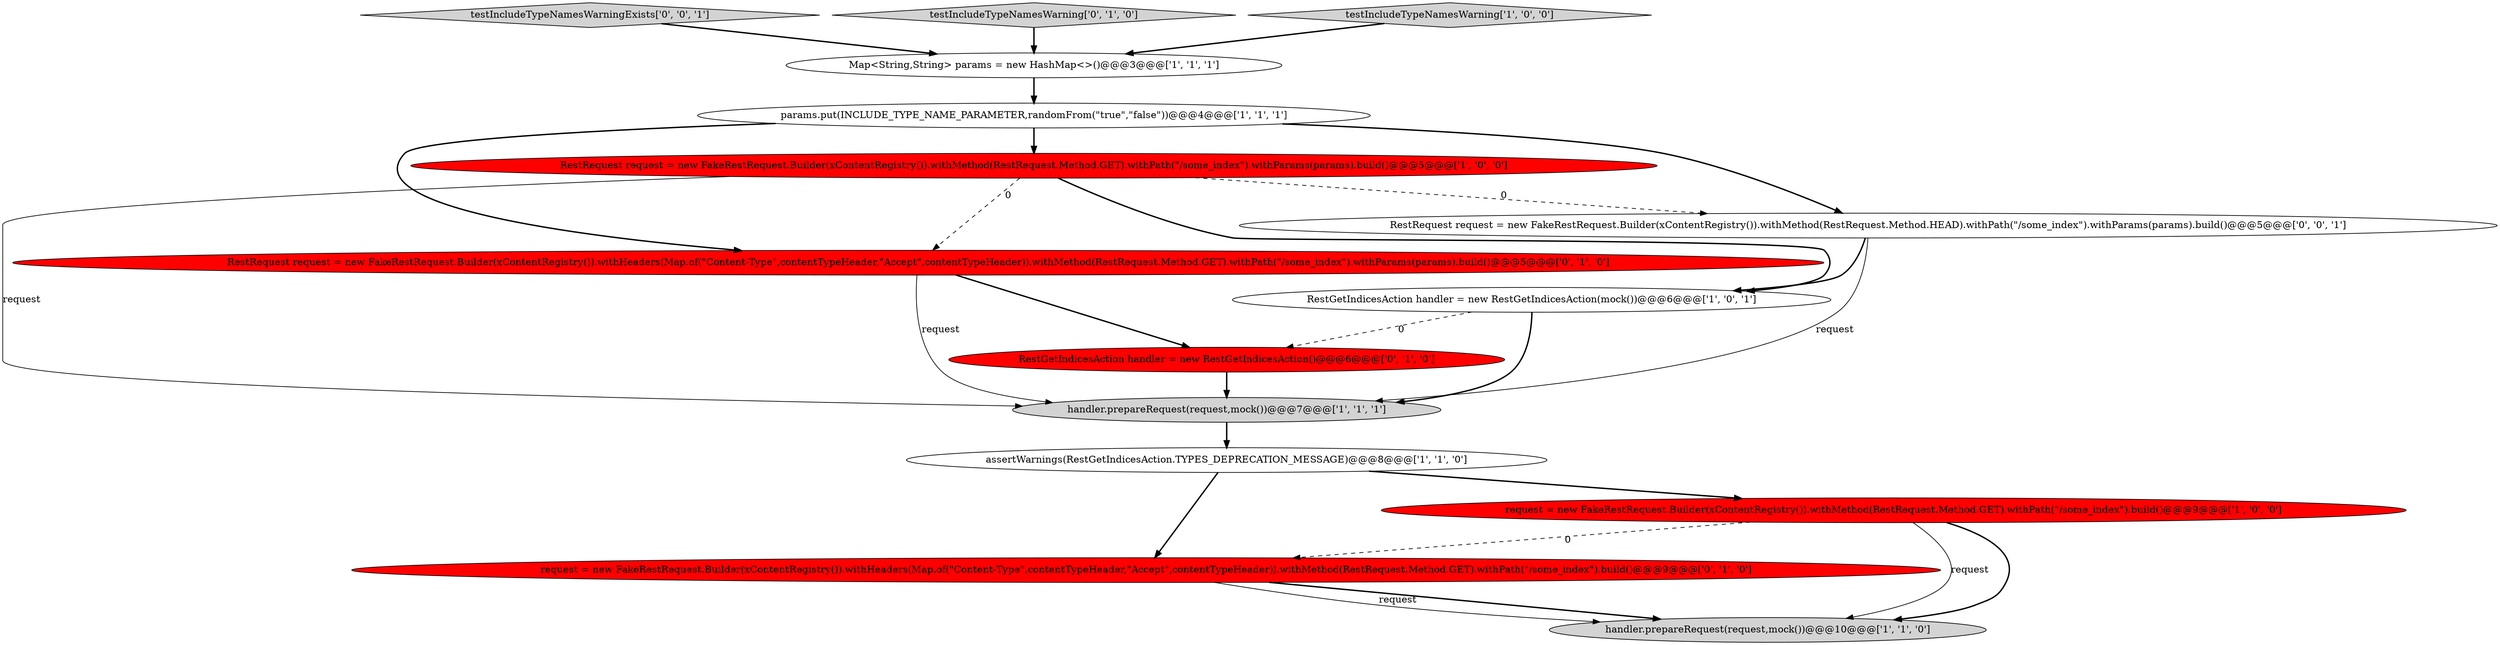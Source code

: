digraph {
6 [style = filled, label = "Map<String,String> params = new HashMap<>()@@@3@@@['1', '1', '1']", fillcolor = white, shape = ellipse image = "AAA0AAABBB1BBB"];
3 [style = filled, label = "handler.prepareRequest(request,mock())@@@10@@@['1', '1', '0']", fillcolor = lightgray, shape = ellipse image = "AAA0AAABBB1BBB"];
11 [style = filled, label = "request = new FakeRestRequest.Builder(xContentRegistry()).withHeaders(Map.of(\"Content-Type\",contentTypeHeader,\"Accept\",contentTypeHeader)).withMethod(RestRequest.Method.GET).withPath(\"/some_index\").build()@@@9@@@['0', '1', '0']", fillcolor = red, shape = ellipse image = "AAA1AAABBB2BBB"];
5 [style = filled, label = "params.put(INCLUDE_TYPE_NAME_PARAMETER,randomFrom(\"true\",\"false\"))@@@4@@@['1', '1', '1']", fillcolor = white, shape = ellipse image = "AAA0AAABBB1BBB"];
4 [style = filled, label = "handler.prepareRequest(request,mock())@@@7@@@['1', '1', '1']", fillcolor = lightgray, shape = ellipse image = "AAA0AAABBB1BBB"];
14 [style = filled, label = "testIncludeTypeNamesWarningExists['0', '0', '1']", fillcolor = lightgray, shape = diamond image = "AAA0AAABBB3BBB"];
2 [style = filled, label = "RestGetIndicesAction handler = new RestGetIndicesAction(mock())@@@6@@@['1', '0', '1']", fillcolor = white, shape = ellipse image = "AAA0AAABBB1BBB"];
9 [style = filled, label = "RestGetIndicesAction handler = new RestGetIndicesAction()@@@6@@@['0', '1', '0']", fillcolor = red, shape = ellipse image = "AAA1AAABBB2BBB"];
0 [style = filled, label = "assertWarnings(RestGetIndicesAction.TYPES_DEPRECATION_MESSAGE)@@@8@@@['1', '1', '0']", fillcolor = white, shape = ellipse image = "AAA0AAABBB1BBB"];
10 [style = filled, label = "testIncludeTypeNamesWarning['0', '1', '0']", fillcolor = lightgray, shape = diamond image = "AAA0AAABBB2BBB"];
8 [style = filled, label = "RestRequest request = new FakeRestRequest.Builder(xContentRegistry()).withMethod(RestRequest.Method.GET).withPath(\"/some_index\").withParams(params).build()@@@5@@@['1', '0', '0']", fillcolor = red, shape = ellipse image = "AAA1AAABBB1BBB"];
7 [style = filled, label = "testIncludeTypeNamesWarning['1', '0', '0']", fillcolor = lightgray, shape = diamond image = "AAA0AAABBB1BBB"];
13 [style = filled, label = "RestRequest request = new FakeRestRequest.Builder(xContentRegistry()).withMethod(RestRequest.Method.HEAD).withPath(\"/some_index\").withParams(params).build()@@@5@@@['0', '0', '1']", fillcolor = white, shape = ellipse image = "AAA0AAABBB3BBB"];
1 [style = filled, label = "request = new FakeRestRequest.Builder(xContentRegistry()).withMethod(RestRequest.Method.GET).withPath(\"/some_index\").build()@@@9@@@['1', '0', '0']", fillcolor = red, shape = ellipse image = "AAA1AAABBB1BBB"];
12 [style = filled, label = "RestRequest request = new FakeRestRequest.Builder(xContentRegistry()).withHeaders(Map.of(\"Content-Type\",contentTypeHeader,\"Accept\",contentTypeHeader)).withMethod(RestRequest.Method.GET).withPath(\"/some_index\").withParams(params).build()@@@5@@@['0', '1', '0']", fillcolor = red, shape = ellipse image = "AAA1AAABBB2BBB"];
5->8 [style = bold, label=""];
9->4 [style = bold, label=""];
13->4 [style = solid, label="request"];
1->3 [style = bold, label=""];
0->11 [style = bold, label=""];
8->12 [style = dashed, label="0"];
12->4 [style = solid, label="request"];
12->9 [style = bold, label=""];
2->4 [style = bold, label=""];
10->6 [style = bold, label=""];
4->0 [style = bold, label=""];
8->13 [style = dashed, label="0"];
6->5 [style = bold, label=""];
1->3 [style = solid, label="request"];
8->2 [style = bold, label=""];
5->12 [style = bold, label=""];
11->3 [style = bold, label=""];
11->3 [style = solid, label="request"];
2->9 [style = dashed, label="0"];
1->11 [style = dashed, label="0"];
0->1 [style = bold, label=""];
5->13 [style = bold, label=""];
7->6 [style = bold, label=""];
8->4 [style = solid, label="request"];
14->6 [style = bold, label=""];
13->2 [style = bold, label=""];
}
